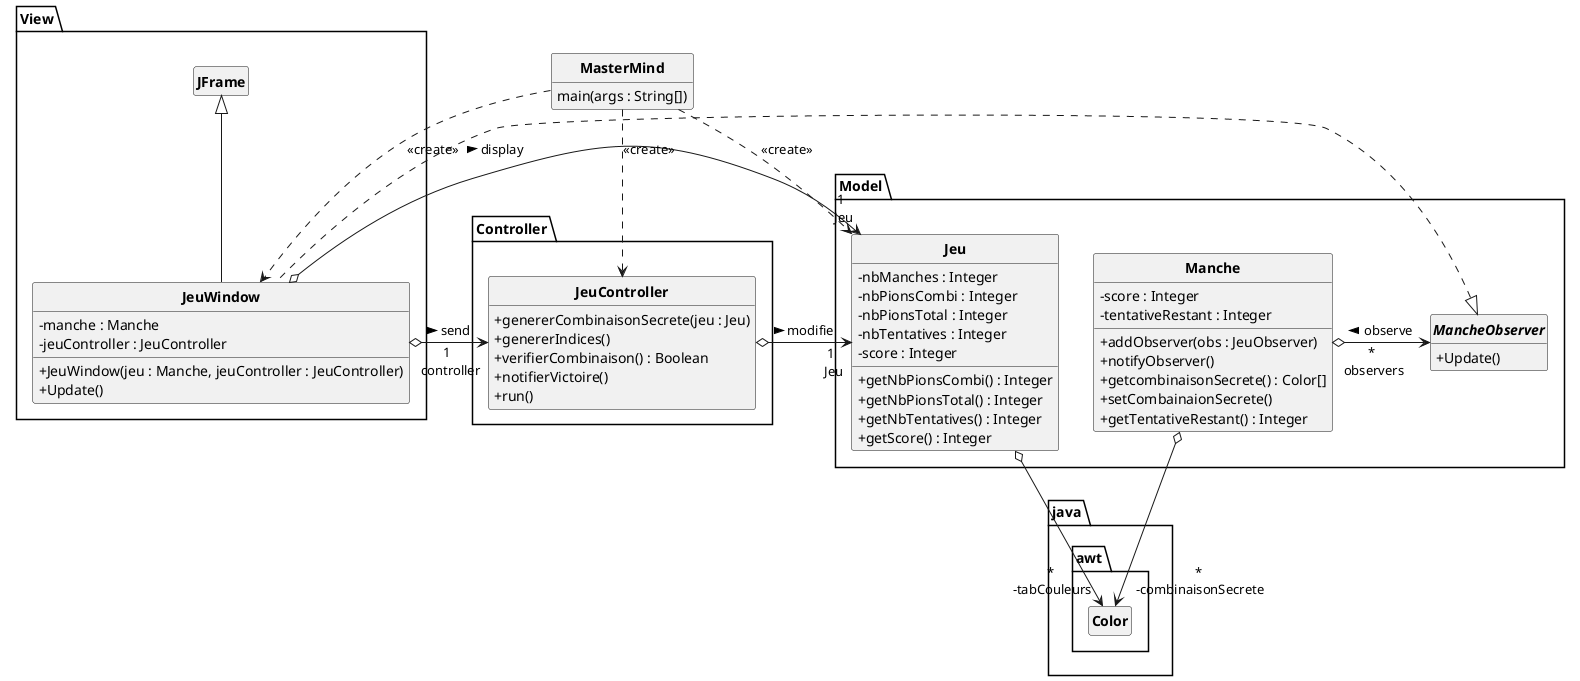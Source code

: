 @startuml
'https://plantuml.com/class-diagram

skinparam classAttributeIconSize 0
skinparam classFontStyle Bold
skinparam style strictuml
hide empty members

package Controller{
    class JeuController{
        + genererCombinaisonSecrete(jeu : Jeu)
        + genererIndices()
        + verifierCombinaison() : Boolean
        + notifierVictoire()
        + run()
    }
}

package java.awt{
    class Color
}

package Model{
    class Jeu{
        - nbManches : Integer
        - nbPionsCombi : Integer
        - nbPionsTotal : Integer
        - nbTentatives : Integer
        - score : Integer
        + getNbPionsCombi() : Integer
        + getNbPionsTotal() : Integer
        + getNbTentatives() : Integer
        + getScore() : Integer
    }
    '''Jeu o--> "*\n-manches"Manche
    class Manche {
        - score : Integer
        - tentativeRestant : Integer
        + addObserver(obs : JeuObserver)
        + notifyObserver()
        + getcombinaisonSecrete() : Color[]
        + setCombainaionSecrete()
        + getTentativeRestant() : Integer
    }

    Jeu o-d->"*\n -tabCouleurs" Color
    Manche o-d->"*\n -combinaisonSecrete" Color

    interface MancheObserver{
       + Update()
    }
}
package View{
    class JeuWindow extends JFrame implements Model.MancheObserver{
        - manche : Manche
        - jeuController : JeuController
        + JeuWindow(jeu : Manche, jeuController : JeuController)
        + Update()

    }
}
class MasterMind
{
    main(args : String[])
}
View.JeuWindow o-> "1 \n controller"Controller.JeuController : > send
View.JeuWindow o->"1 \n Jeu" Model.Jeu : > display
MasterMind ..> View.JeuWindow : <<create>>
MasterMind ..> Controller.JeuController : <<create>>
MasterMind ..> Model.Jeu : <<create>>
Model.Manche "*\n observers" o-> Model.MancheObserver : < observe
Controller.JeuController o->"1 \n Jeu" Model.Jeu : > modifie
@enduml

Evolutions de la conception :
- utilisation de la classe Color de java.awt pour les couleurs des pions
- création d'une classe Manche qui va faire ce qui était prévu pour la classe Jeu.
- classe Jeu ne possédera que le score global et les différentes manches